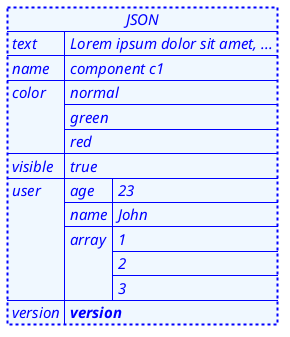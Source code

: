 {
  "sha1": "s1tofodj2hx16uzowbinblydkd6xkzb",
  "insertion": {
    "when": "2024-06-04T17:28:44.590Z",
    "url": "https://forum.plantuml.net/16644/style-allow-all-style-for-json-object?show=16712#c16712",
    "user": "plantuml@gmail.com"
  }
}
@startuml
<style>
json {
  BackGroundColor aliceblue
  LineColor blue
  LineThickness 2.0
  LineStyle 3
  FontColor blue
  FontSize 15
  FontStyle italic
  Margin 50
  Padding 100
}
</style>

json JSON {
  "text": "Lorem ipsum dolor sit amet, ...",
  "name": "component c1",
  "color": ["normal", "green", "red"],
  "visible": true,
  "user" : { "age": 23, "name": "John", "array": [1, 2, 3]},
  "version": "<b>version"
}
@enduml
